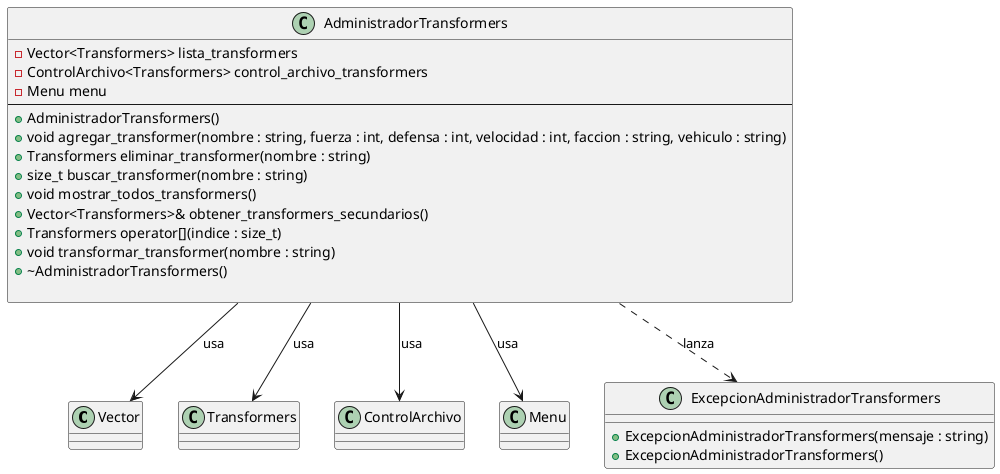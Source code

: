 @startuml
'https://plantuml.com/class-diagram
class Vector
class Transformers
class ControlArchivo
class Menu

class ExcepcionAdministradorTransformers {
    + ExcepcionAdministradorTransformers(mensaje : string)
    + ExcepcionAdministradorTransformers()
}

class AdministradorTransformers{
    - Vector<Transformers> lista_transformers
    - ControlArchivo<Transformers> control_archivo_transformers
    - Menu menu
    ---
    + AdministradorTransformers()
    + void agregar_transformer(nombre : string, fuerza : int, defensa : int, velocidad : int, faccion : string, vehiculo : string)
    + Transformers eliminar_transformer(nombre : string)
    + size_t buscar_transformer(nombre : string)
    + void mostrar_todos_transformers()
    + Vector<Transformers>& obtener_transformers_secundarios()
    + Transformers operator[](indice : size_t)
    + void transformar_transformer(nombre : string)
    + ~AdministradorTransformers()

}

' Relaciones
AdministradorTransformers --> Vector : "usa"
AdministradorTransformers --> Transformers : "usa"
AdministradorTransformers --> ControlArchivo : "usa"
AdministradorTransformers --> Menu : "usa"
AdministradorTransformers ..> ExcepcionAdministradorTransformers : "lanza"
@enduml